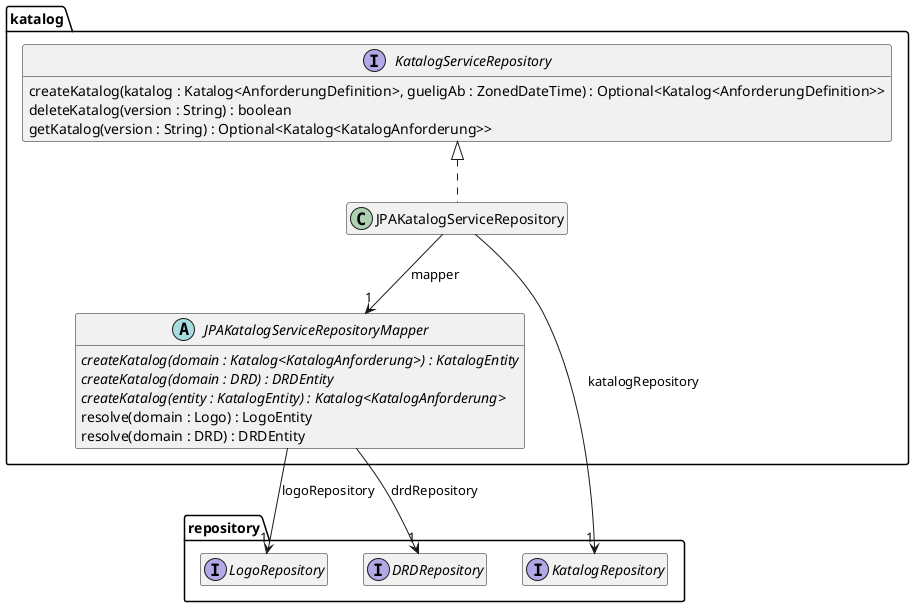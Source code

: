 @startuml Ebene3.png
hide empty members

package repository {
    interface KatalogRepository
    interface LogoRepository
    interface DRDRepository

}
package katalog {
    interface KatalogServiceRepository {
        createKatalog(katalog : Katalog<AnforderungDefinition>, gueligAb : ZonedDateTime) : Optional<Katalog<AnforderungDefinition>>
        deleteKatalog(version : String) : boolean
        getKatalog(version : String) : Optional<Katalog<KatalogAnforderung>>
    }

    abstract JPAKatalogServiceRepositoryMapper {
        {abstract} createKatalog(domain : Katalog<KatalogAnforderung>) : KatalogEntity
        {abstract} createKatalog(domain : DRD) : DRDEntity
        {abstract} createKatalog(entity : KatalogEntity) : Katalog<KatalogAnforderung>
        resolve(domain : Logo) : LogoEntity
        resolve(domain : DRD) : DRDEntity
    }
    JPAKatalogServiceRepositoryMapper --> "1" LogoRepository : logoRepository
    JPAKatalogServiceRepositoryMapper --> "1" DRDRepository : drdRepository

    class JPAKatalogServiceRepository {
    }

    KatalogServiceRepository <|.. JPAKatalogServiceRepository
    JPAKatalogServiceRepository --> "1" JPAKatalogServiceRepositoryMapper : mapper
    JPAKatalogServiceRepository --> "1" KatalogRepository : katalogRepository
}

@enduml